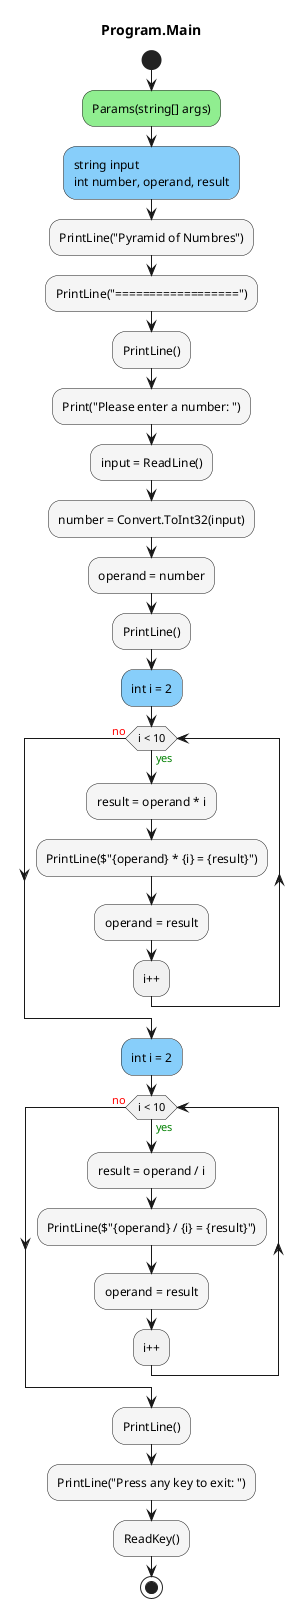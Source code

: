 @startuml Program.Main
title Program.Main
start
#LightGreen:Params(string[] args);
#LightSkyBlue:string input\nint number, operand, result;
#WhiteSmoke:PrintLine("Pyramid of Numbres");
#WhiteSmoke:PrintLine("==================");
#WhiteSmoke:PrintLine();
#WhiteSmoke:Print("Please enter a number: ");
#WhiteSmoke:input = ReadLine();
#WhiteSmoke:number = Convert.ToInt32(input);
#WhiteSmoke:operand = number;
#WhiteSmoke:PrintLine();
#LightSkyBlue:int i = 2;
while (i < 10) is (<color:green>yes)
        #WhiteSmoke:result = operand * i;
        #WhiteSmoke:PrintLine($"{operand} * {i} = {result}");
        #WhiteSmoke:operand = result;
:i++;
endwhile (<color:red>no)
#LightSkyBlue:int i = 2;
while (i < 10) is (<color:green>yes)
        #WhiteSmoke:result = operand / i;
        #WhiteSmoke:PrintLine($"{operand} / {i} = {result}");
        #WhiteSmoke:operand = result;
:i++;
endwhile (<color:red>no)
#WhiteSmoke:PrintLine();
#WhiteSmoke:PrintLine("Press any key to exit: ");
#WhiteSmoke:ReadKey();
stop
@enduml

